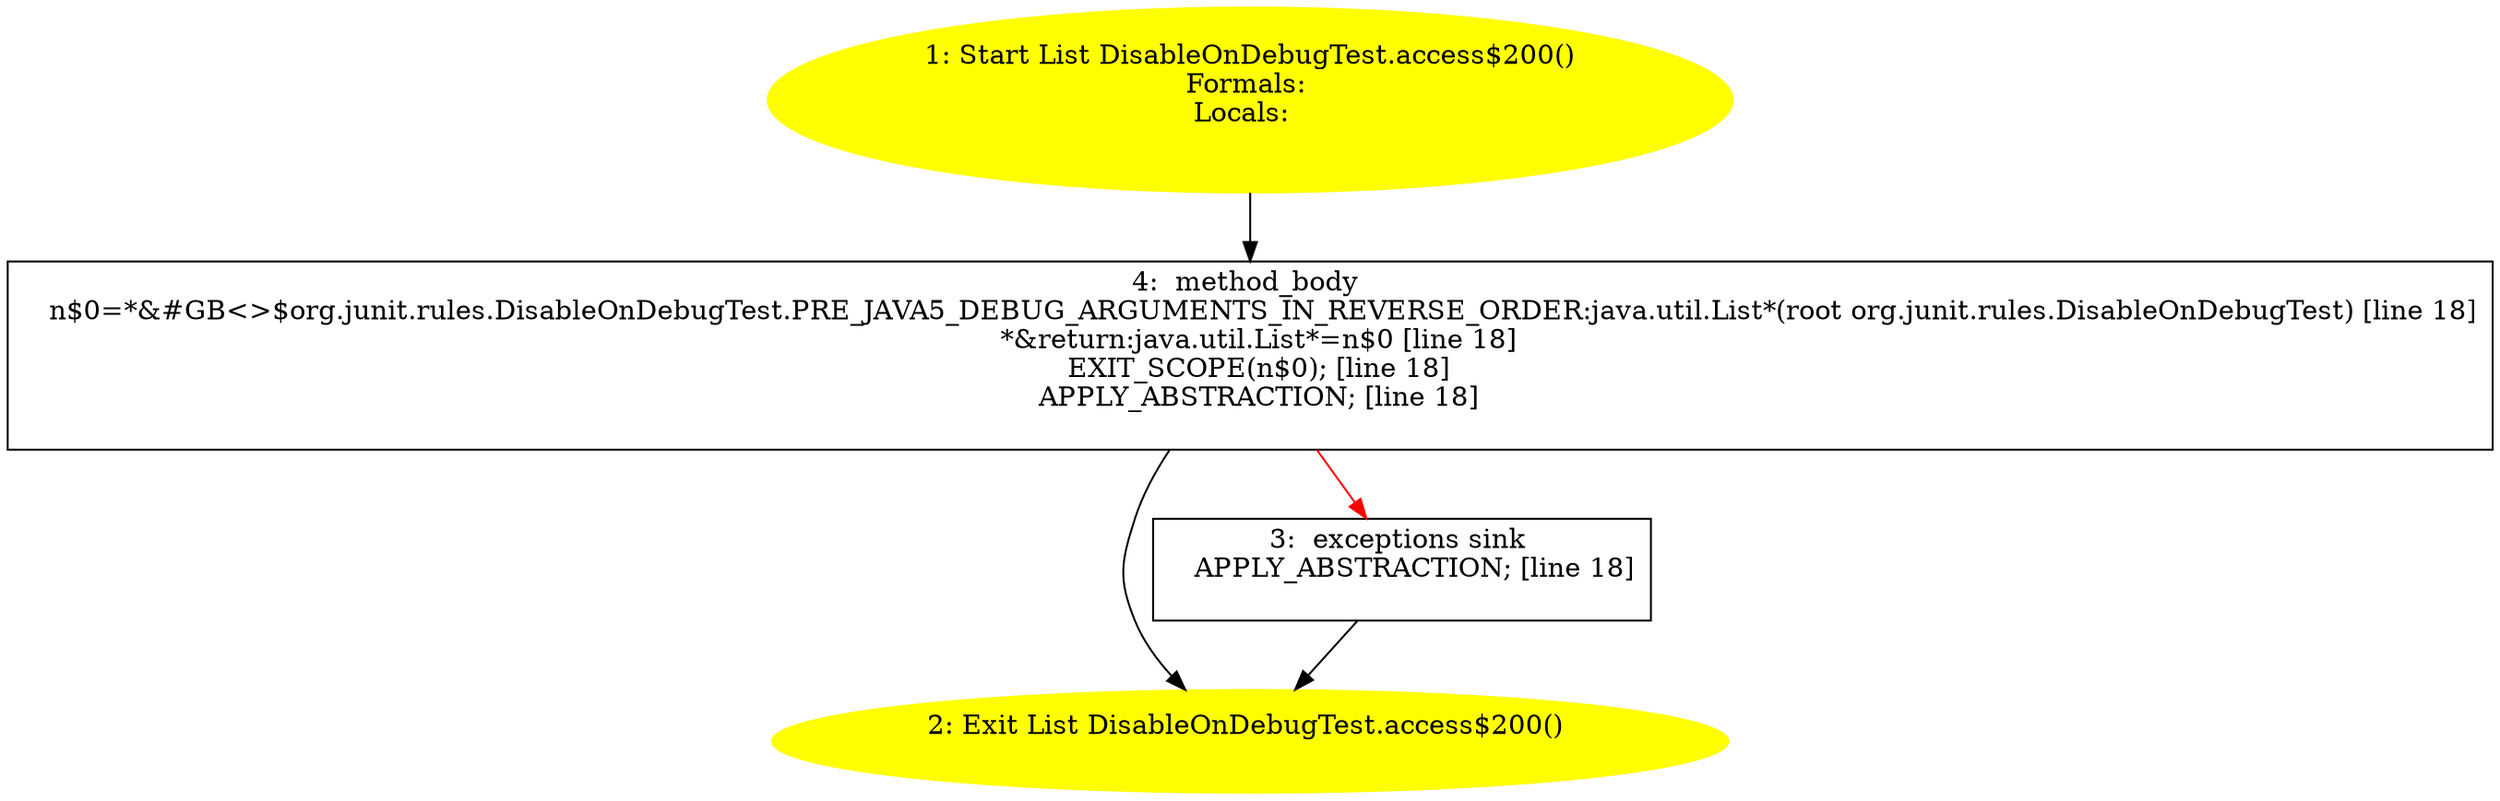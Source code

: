 /* @generated */
digraph cfg {
"org.junit.rules.DisableOnDebugTest.access$200():java.util.List.1fece31a77ccfc2e4bc7d00051d48ca4_1" [label="1: Start List DisableOnDebugTest.access$200()\nFormals: \nLocals:  \n  " color=yellow style=filled]
	

	 "org.junit.rules.DisableOnDebugTest.access$200():java.util.List.1fece31a77ccfc2e4bc7d00051d48ca4_1" -> "org.junit.rules.DisableOnDebugTest.access$200():java.util.List.1fece31a77ccfc2e4bc7d00051d48ca4_4" ;
"org.junit.rules.DisableOnDebugTest.access$200():java.util.List.1fece31a77ccfc2e4bc7d00051d48ca4_2" [label="2: Exit List DisableOnDebugTest.access$200() \n  " color=yellow style=filled]
	

"org.junit.rules.DisableOnDebugTest.access$200():java.util.List.1fece31a77ccfc2e4bc7d00051d48ca4_3" [label="3:  exceptions sink \n   APPLY_ABSTRACTION; [line 18]\n " shape="box"]
	

	 "org.junit.rules.DisableOnDebugTest.access$200():java.util.List.1fece31a77ccfc2e4bc7d00051d48ca4_3" -> "org.junit.rules.DisableOnDebugTest.access$200():java.util.List.1fece31a77ccfc2e4bc7d00051d48ca4_2" ;
"org.junit.rules.DisableOnDebugTest.access$200():java.util.List.1fece31a77ccfc2e4bc7d00051d48ca4_4" [label="4:  method_body \n   n$0=*&#GB<>$org.junit.rules.DisableOnDebugTest.PRE_JAVA5_DEBUG_ARGUMENTS_IN_REVERSE_ORDER:java.util.List*(root org.junit.rules.DisableOnDebugTest) [line 18]\n  *&return:java.util.List*=n$0 [line 18]\n  EXIT_SCOPE(n$0); [line 18]\n  APPLY_ABSTRACTION; [line 18]\n " shape="box"]
	

	 "org.junit.rules.DisableOnDebugTest.access$200():java.util.List.1fece31a77ccfc2e4bc7d00051d48ca4_4" -> "org.junit.rules.DisableOnDebugTest.access$200():java.util.List.1fece31a77ccfc2e4bc7d00051d48ca4_2" ;
	 "org.junit.rules.DisableOnDebugTest.access$200():java.util.List.1fece31a77ccfc2e4bc7d00051d48ca4_4" -> "org.junit.rules.DisableOnDebugTest.access$200():java.util.List.1fece31a77ccfc2e4bc7d00051d48ca4_3" [color="red" ];
}
